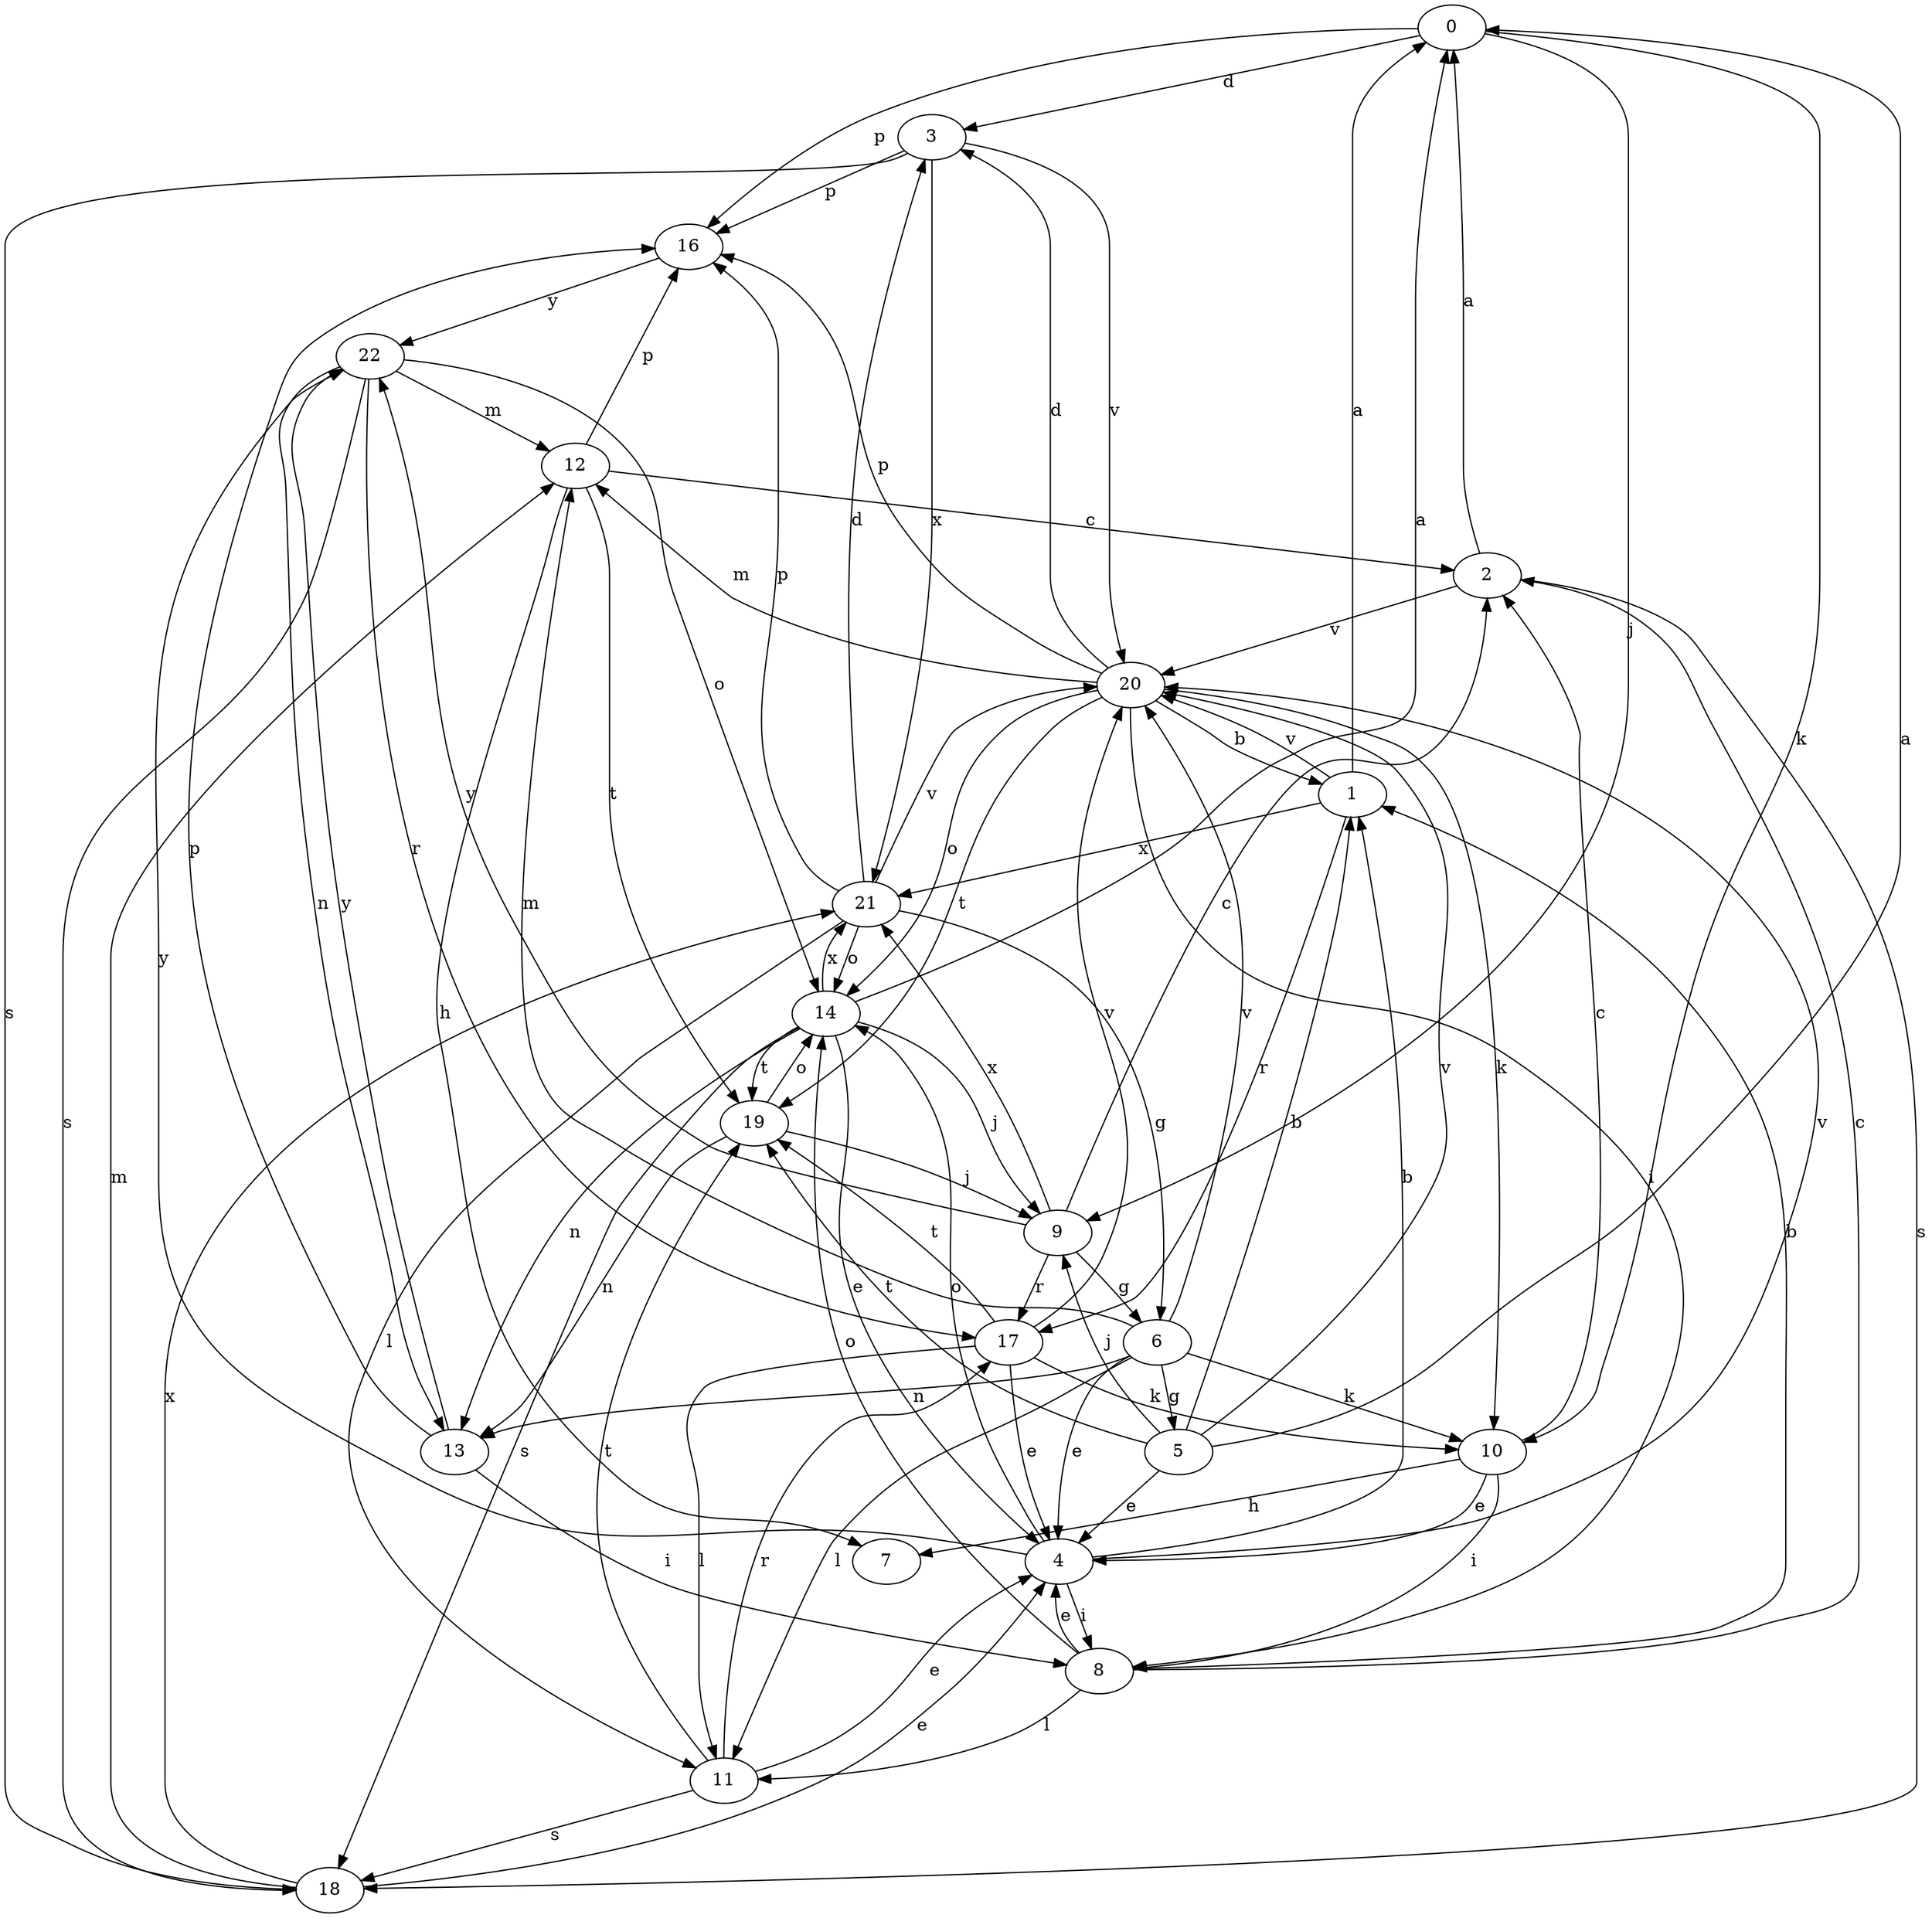 strict digraph  {
0;
1;
2;
3;
4;
5;
6;
7;
8;
9;
10;
11;
12;
13;
14;
16;
17;
18;
19;
20;
21;
22;
0 -> 3  [label=d];
0 -> 9  [label=j];
0 -> 10  [label=k];
0 -> 16  [label=p];
1 -> 0  [label=a];
1 -> 17  [label=r];
1 -> 20  [label=v];
1 -> 21  [label=x];
2 -> 0  [label=a];
2 -> 18  [label=s];
2 -> 20  [label=v];
3 -> 16  [label=p];
3 -> 18  [label=s];
3 -> 20  [label=v];
3 -> 21  [label=x];
4 -> 1  [label=b];
4 -> 8  [label=i];
4 -> 14  [label=o];
4 -> 20  [label=v];
4 -> 22  [label=y];
5 -> 0  [label=a];
5 -> 1  [label=b];
5 -> 4  [label=e];
5 -> 9  [label=j];
5 -> 19  [label=t];
5 -> 20  [label=v];
6 -> 4  [label=e];
6 -> 5  [label=g];
6 -> 10  [label=k];
6 -> 11  [label=l];
6 -> 12  [label=m];
6 -> 13  [label=n];
6 -> 20  [label=v];
8 -> 1  [label=b];
8 -> 2  [label=c];
8 -> 4  [label=e];
8 -> 11  [label=l];
8 -> 14  [label=o];
9 -> 2  [label=c];
9 -> 6  [label=g];
9 -> 17  [label=r];
9 -> 21  [label=x];
9 -> 22  [label=y];
10 -> 2  [label=c];
10 -> 4  [label=e];
10 -> 7  [label=h];
10 -> 8  [label=i];
11 -> 4  [label=e];
11 -> 17  [label=r];
11 -> 18  [label=s];
11 -> 19  [label=t];
12 -> 2  [label=c];
12 -> 7  [label=h];
12 -> 16  [label=p];
12 -> 19  [label=t];
13 -> 8  [label=i];
13 -> 16  [label=p];
13 -> 22  [label=y];
14 -> 0  [label=a];
14 -> 4  [label=e];
14 -> 9  [label=j];
14 -> 13  [label=n];
14 -> 18  [label=s];
14 -> 19  [label=t];
14 -> 21  [label=x];
16 -> 22  [label=y];
17 -> 4  [label=e];
17 -> 10  [label=k];
17 -> 11  [label=l];
17 -> 19  [label=t];
17 -> 20  [label=v];
18 -> 4  [label=e];
18 -> 12  [label=m];
18 -> 21  [label=x];
19 -> 9  [label=j];
19 -> 13  [label=n];
19 -> 14  [label=o];
20 -> 1  [label=b];
20 -> 3  [label=d];
20 -> 8  [label=i];
20 -> 10  [label=k];
20 -> 12  [label=m];
20 -> 14  [label=o];
20 -> 16  [label=p];
20 -> 19  [label=t];
21 -> 3  [label=d];
21 -> 6  [label=g];
21 -> 11  [label=l];
21 -> 14  [label=o];
21 -> 16  [label=p];
21 -> 20  [label=v];
22 -> 12  [label=m];
22 -> 13  [label=n];
22 -> 14  [label=o];
22 -> 17  [label=r];
22 -> 18  [label=s];
}

